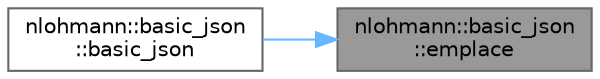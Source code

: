 digraph "nlohmann::basic_json::emplace"
{
 // LATEX_PDF_SIZE
  bgcolor="transparent";
  edge [fontname=Helvetica,fontsize=10,labelfontname=Helvetica,labelfontsize=10];
  node [fontname=Helvetica,fontsize=10,shape=box,height=0.2,width=0.4];
  rankdir="RL";
  Node1 [id="Node000001",label="nlohmann::basic_json\l::emplace",height=0.2,width=0.4,color="gray40", fillcolor="grey60", style="filled", fontcolor="black",tooltip="add an object to an object if key does not exist"];
  Node1 -> Node2 [id="edge2_Node000001_Node000002",dir="back",color="steelblue1",style="solid",tooltip=" "];
  Node2 [id="Node000002",label="nlohmann::basic_json\l::basic_json",height=0.2,width=0.4,color="grey40", fillcolor="white", style="filled",URL="$classnlohmann_1_1basic__json.html#aeac617faf3448d6d2cb33a020be01d37",tooltip="create a container (array or object) from an initializer list"];
}

